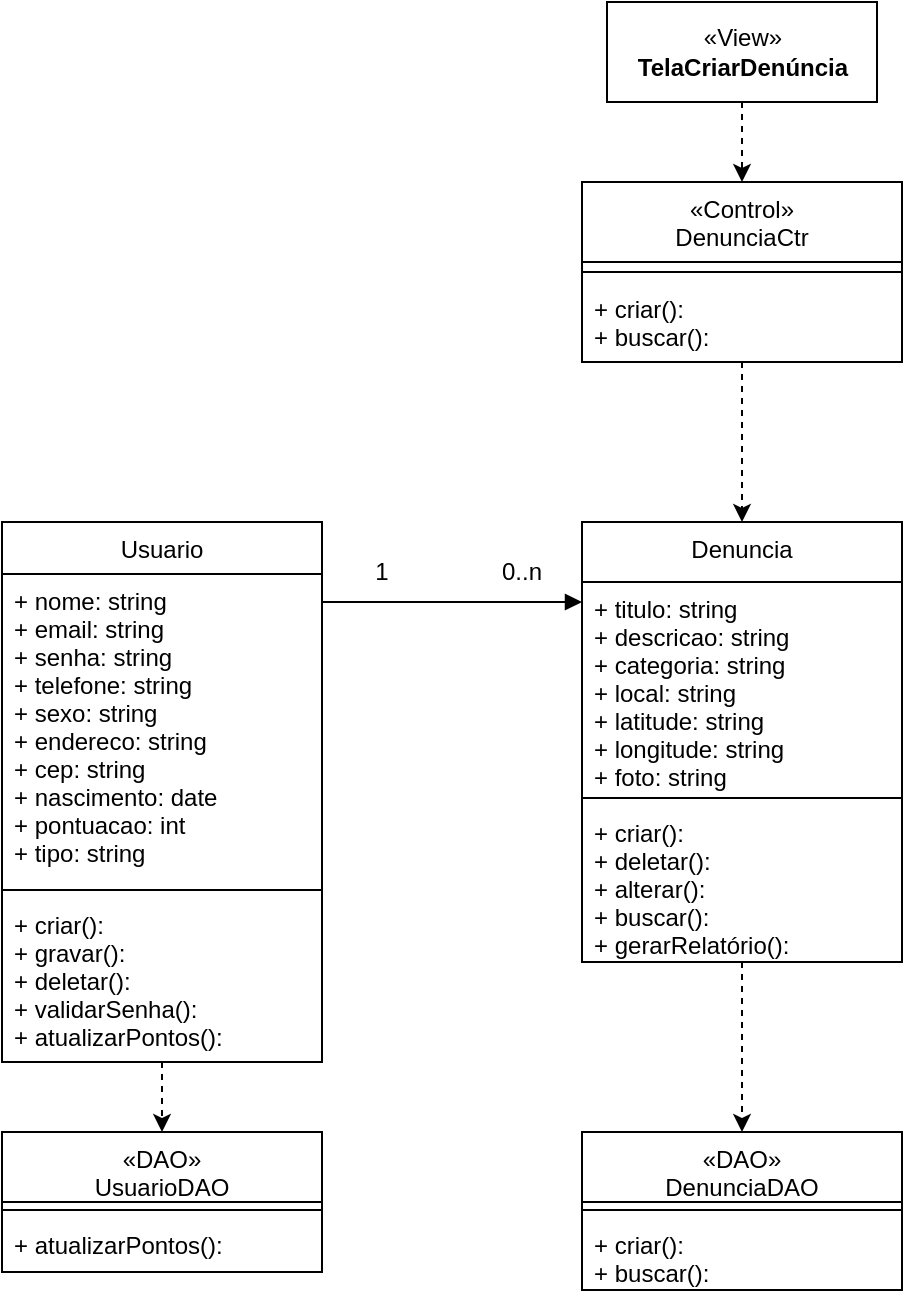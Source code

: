 <mxfile version="24.1.0" type="device">
  <diagram id="C5RBs43oDa-KdzZeNtuy" name="Page-1">
    <mxGraphModel dx="1434" dy="836" grid="1" gridSize="10" guides="1" tooltips="1" connect="1" arrows="1" fold="1" page="1" pageScale="1" pageWidth="827" pageHeight="1169" math="0" shadow="0">
      <root>
        <mxCell id="WIyWlLk6GJQsqaUBKTNV-0" />
        <mxCell id="WIyWlLk6GJQsqaUBKTNV-1" parent="WIyWlLk6GJQsqaUBKTNV-0" />
        <mxCell id="zkfFHV4jXpPFQw0GAbJ--13" value="Denuncia" style="swimlane;fontStyle=0;align=center;verticalAlign=top;childLayout=stackLayout;horizontal=1;startSize=30;horizontalStack=0;resizeParent=1;resizeLast=0;collapsible=1;marginBottom=0;rounded=0;shadow=0;strokeWidth=1;" parent="WIyWlLk6GJQsqaUBKTNV-1" vertex="1">
          <mxGeometry x="440" y="330" width="160" height="220" as="geometry">
            <mxRectangle x="340" y="380" width="170" height="26" as="alternateBounds" />
          </mxGeometry>
        </mxCell>
        <mxCell id="zkfFHV4jXpPFQw0GAbJ--1" value="+ titulo: string&#xa;+ descricao: string&#xa;+ categoria: string&#xa;+ local: string&#xa;+ latitude: string&#xa;+ longitude: string&#xa;+ foto: string&#xa;&#xa;&#xa;" style="text;align=left;verticalAlign=top;spacingLeft=4;spacingRight=4;overflow=hidden;rotatable=0;points=[[0,0.5],[1,0.5]];portConstraint=eastwest;" parent="zkfFHV4jXpPFQw0GAbJ--13" vertex="1">
          <mxGeometry y="30" width="160" height="104" as="geometry" />
        </mxCell>
        <mxCell id="zkfFHV4jXpPFQw0GAbJ--15" value="" style="line;html=1;strokeWidth=1;align=left;verticalAlign=middle;spacingTop=-1;spacingLeft=3;spacingRight=3;rotatable=0;labelPosition=right;points=[];portConstraint=eastwest;" parent="zkfFHV4jXpPFQw0GAbJ--13" vertex="1">
          <mxGeometry y="134" width="160" height="8" as="geometry" />
        </mxCell>
        <mxCell id="zkfFHV4jXpPFQw0GAbJ--24" value="+ criar(): &#xa;+ deletar(): &#xa;+ alterar():&#xa;+ buscar():&#xa;+ gerarRelatório(): " style="text;align=left;verticalAlign=top;spacingLeft=4;spacingRight=4;overflow=hidden;rotatable=0;points=[[0,0.5],[1,0.5]];portConstraint=eastwest;" parent="zkfFHV4jXpPFQw0GAbJ--13" vertex="1">
          <mxGeometry y="142" width="160" height="78" as="geometry" />
        </mxCell>
        <mxCell id="K4zwzbg_FfSTmaOKKm7T-9" style="edgeStyle=orthogonalEdgeStyle;rounded=0;orthogonalLoop=1;jettySize=auto;html=1;exitX=0.5;exitY=1;exitDx=0;exitDy=0;entryX=0.5;entryY=0;entryDx=0;entryDy=0;dashed=1;" parent="WIyWlLk6GJQsqaUBKTNV-1" source="L02XPanrjbVhIc1W2vfj-2" target="L02XPanrjbVhIc1W2vfj-6" edge="1">
          <mxGeometry relative="1" as="geometry" />
        </mxCell>
        <mxCell id="L02XPanrjbVhIc1W2vfj-2" value="Usuario" style="swimlane;fontStyle=0;align=center;verticalAlign=top;childLayout=stackLayout;horizontal=1;startSize=26;horizontalStack=0;resizeParent=1;resizeLast=0;collapsible=1;marginBottom=0;rounded=0;shadow=0;strokeWidth=1;" parent="WIyWlLk6GJQsqaUBKTNV-1" vertex="1">
          <mxGeometry x="150" y="330" width="160" height="270" as="geometry">
            <mxRectangle x="340" y="380" width="170" height="26" as="alternateBounds" />
          </mxGeometry>
        </mxCell>
        <mxCell id="L02XPanrjbVhIc1W2vfj-3" value="+ nome: string&#xa;+ email: string&#xa;+ senha: string&#xa;+ telefone: string&#xa;+ sexo: string&#xa;+ endereco: string&#xa;+ cep: string&#xa;+ nascimento: date&#xa;+ pontuacao: int&#xa;+ tipo: string " style="text;align=left;verticalAlign=top;spacingLeft=4;spacingRight=4;overflow=hidden;rotatable=0;points=[[0,0.5],[1,0.5]];portConstraint=eastwest;" parent="L02XPanrjbVhIc1W2vfj-2" vertex="1">
          <mxGeometry y="26" width="160" height="154" as="geometry" />
        </mxCell>
        <mxCell id="L02XPanrjbVhIc1W2vfj-4" value="" style="line;html=1;strokeWidth=1;align=left;verticalAlign=middle;spacingTop=-1;spacingLeft=3;spacingRight=3;rotatable=0;labelPosition=right;points=[];portConstraint=eastwest;" parent="L02XPanrjbVhIc1W2vfj-2" vertex="1">
          <mxGeometry y="180" width="160" height="8" as="geometry" />
        </mxCell>
        <mxCell id="L02XPanrjbVhIc1W2vfj-41" value="+ criar(): &#xa;+ gravar():&#xa;+ deletar(): &#xa;+ validarSenha():&#xa;+ atualizarPontos():" style="text;align=left;verticalAlign=top;spacingLeft=4;spacingRight=4;overflow=hidden;rotatable=0;points=[[0,0.5],[1,0.5]];portConstraint=eastwest;" parent="L02XPanrjbVhIc1W2vfj-2" vertex="1">
          <mxGeometry y="188" width="160" height="82" as="geometry" />
        </mxCell>
        <mxCell id="L02XPanrjbVhIc1W2vfj-6" value="«DAO»&#xa;UsuarioDAO&#xa;" style="swimlane;fontStyle=0;align=center;verticalAlign=top;childLayout=stackLayout;horizontal=1;startSize=35;horizontalStack=0;resizeParent=1;resizeLast=0;collapsible=1;marginBottom=0;rounded=0;shadow=0;strokeWidth=1;" parent="WIyWlLk6GJQsqaUBKTNV-1" vertex="1">
          <mxGeometry x="150" y="635" width="160" height="70" as="geometry">
            <mxRectangle x="340" y="380" width="170" height="26" as="alternateBounds" />
          </mxGeometry>
        </mxCell>
        <mxCell id="L02XPanrjbVhIc1W2vfj-8" value="" style="line;html=1;strokeWidth=1;align=left;verticalAlign=middle;spacingTop=-1;spacingLeft=3;spacingRight=3;rotatable=0;labelPosition=right;points=[];portConstraint=eastwest;" parent="L02XPanrjbVhIc1W2vfj-6" vertex="1">
          <mxGeometry y="35" width="160" height="8" as="geometry" />
        </mxCell>
        <mxCell id="xXKQo2chUO3BDXBdIpcK-14" value="+ atualizarPontos():" style="text;align=left;verticalAlign=top;spacingLeft=4;spacingRight=4;overflow=hidden;rotatable=0;points=[[0,0.5],[1,0.5]];portConstraint=eastwest;" parent="L02XPanrjbVhIc1W2vfj-6" vertex="1">
          <mxGeometry y="43" width="160" height="27" as="geometry" />
        </mxCell>
        <mxCell id="L02XPanrjbVhIc1W2vfj-28" style="edgeStyle=orthogonalEdgeStyle;rounded=0;orthogonalLoop=1;jettySize=auto;html=1;exitX=0.5;exitY=1;exitDx=0;exitDy=0;entryX=0.5;entryY=0;entryDx=0;entryDy=0;dashed=1;" parent="WIyWlLk6GJQsqaUBKTNV-1" source="zkfFHV4jXpPFQw0GAbJ--13" target="xXKQo2chUO3BDXBdIpcK-11" edge="1">
          <mxGeometry relative="1" as="geometry">
            <mxPoint x="520" y="635" as="targetPoint" />
          </mxGeometry>
        </mxCell>
        <mxCell id="L02XPanrjbVhIc1W2vfj-31" style="edgeStyle=orthogonalEdgeStyle;rounded=0;orthogonalLoop=1;jettySize=auto;html=1;entryX=0.5;entryY=0;entryDx=0;entryDy=0;dashed=1;" parent="WIyWlLk6GJQsqaUBKTNV-1" source="L02XPanrjbVhIc1W2vfj-29" target="L02XPanrjbVhIc1W2vfj-38" edge="1">
          <mxGeometry relative="1" as="geometry">
            <mxPoint x="590" y="135" as="targetPoint" />
          </mxGeometry>
        </mxCell>
        <mxCell id="L02XPanrjbVhIc1W2vfj-29" value="«View»&lt;br&gt;&lt;b&gt;TelaCriarDenúncia&lt;br&gt;&lt;/b&gt;" style="html=1;whiteSpace=wrap;" parent="WIyWlLk6GJQsqaUBKTNV-1" vertex="1">
          <mxGeometry x="452.5" y="70" width="135" height="50" as="geometry" />
        </mxCell>
        <mxCell id="L02XPanrjbVhIc1W2vfj-32" style="edgeStyle=orthogonalEdgeStyle;rounded=0;orthogonalLoop=1;jettySize=auto;html=1;exitX=0.5;exitY=1;exitDx=0;exitDy=0;entryX=0.5;entryY=0;entryDx=0;entryDy=0;dashed=1;" parent="WIyWlLk6GJQsqaUBKTNV-1" source="L02XPanrjbVhIc1W2vfj-38" target="zkfFHV4jXpPFQw0GAbJ--13" edge="1">
          <mxGeometry relative="1" as="geometry">
            <mxPoint x="562.5" y="160" as="sourcePoint" />
          </mxGeometry>
        </mxCell>
        <mxCell id="L02XPanrjbVhIc1W2vfj-38" value="«Control»&#xa;DenunciaCtr" style="swimlane;fontStyle=0;align=center;verticalAlign=top;childLayout=stackLayout;horizontal=1;startSize=40;horizontalStack=0;resizeParent=1;resizeLast=0;collapsible=1;marginBottom=0;rounded=0;shadow=0;strokeWidth=1;" parent="WIyWlLk6GJQsqaUBKTNV-1" vertex="1">
          <mxGeometry x="440" y="160" width="160" height="90" as="geometry">
            <mxRectangle x="340" y="380" width="170" height="26" as="alternateBounds" />
          </mxGeometry>
        </mxCell>
        <mxCell id="L02XPanrjbVhIc1W2vfj-39" value="" style="line;html=1;strokeWidth=1;align=left;verticalAlign=middle;spacingTop=-1;spacingLeft=3;spacingRight=3;rotatable=0;labelPosition=right;points=[];portConstraint=eastwest;" parent="L02XPanrjbVhIc1W2vfj-38" vertex="1">
          <mxGeometry y="40" width="160" height="10" as="geometry" />
        </mxCell>
        <mxCell id="xXKQo2chUO3BDXBdIpcK-4" value="+ criar():&#xa;+ buscar():" style="text;align=left;verticalAlign=top;spacingLeft=4;spacingRight=4;overflow=hidden;rotatable=0;points=[[0,0.5],[1,0.5]];portConstraint=eastwest;" parent="L02XPanrjbVhIc1W2vfj-38" vertex="1">
          <mxGeometry y="50" width="160" height="36" as="geometry" />
        </mxCell>
        <mxCell id="K4zwzbg_FfSTmaOKKm7T-0" value="1" style="text;html=1;align=center;verticalAlign=middle;whiteSpace=wrap;rounded=0;" parent="WIyWlLk6GJQsqaUBKTNV-1" vertex="1">
          <mxGeometry x="310" y="340" width="60" height="30" as="geometry" />
        </mxCell>
        <mxCell id="K4zwzbg_FfSTmaOKKm7T-1" value="0..n" style="text;html=1;align=center;verticalAlign=middle;whiteSpace=wrap;rounded=0;" parent="WIyWlLk6GJQsqaUBKTNV-1" vertex="1">
          <mxGeometry x="380" y="340" width="60" height="30" as="geometry" />
        </mxCell>
        <mxCell id="K4zwzbg_FfSTmaOKKm7T-13" value="" style="endArrow=block;endFill=1;html=1;edgeStyle=orthogonalEdgeStyle;align=left;verticalAlign=top;rounded=0;" parent="WIyWlLk6GJQsqaUBKTNV-1" edge="1">
          <mxGeometry x="-1" relative="1" as="geometry">
            <mxPoint x="310" y="370" as="sourcePoint" />
            <mxPoint x="440" y="370" as="targetPoint" />
          </mxGeometry>
        </mxCell>
        <mxCell id="xXKQo2chUO3BDXBdIpcK-11" value="«DAO»&#xa;DenunciaDAO&#xa;" style="swimlane;fontStyle=0;align=center;verticalAlign=top;childLayout=stackLayout;horizontal=1;startSize=35;horizontalStack=0;resizeParent=1;resizeLast=0;collapsible=1;marginBottom=0;rounded=0;shadow=0;strokeWidth=1;" parent="WIyWlLk6GJQsqaUBKTNV-1" vertex="1">
          <mxGeometry x="440" y="635" width="160" height="79" as="geometry">
            <mxRectangle x="340" y="380" width="170" height="26" as="alternateBounds" />
          </mxGeometry>
        </mxCell>
        <mxCell id="xXKQo2chUO3BDXBdIpcK-12" value="" style="line;html=1;strokeWidth=1;align=left;verticalAlign=middle;spacingTop=-1;spacingLeft=3;spacingRight=3;rotatable=0;labelPosition=right;points=[];portConstraint=eastwest;" parent="xXKQo2chUO3BDXBdIpcK-11" vertex="1">
          <mxGeometry y="35" width="160" height="8" as="geometry" />
        </mxCell>
        <mxCell id="xXKQo2chUO3BDXBdIpcK-13" value="+ criar():&#xa;+ buscar():" style="text;align=left;verticalAlign=top;spacingLeft=4;spacingRight=4;overflow=hidden;rotatable=0;points=[[0,0.5],[1,0.5]];portConstraint=eastwest;" parent="xXKQo2chUO3BDXBdIpcK-11" vertex="1">
          <mxGeometry y="43" width="160" height="36" as="geometry" />
        </mxCell>
      </root>
    </mxGraphModel>
  </diagram>
</mxfile>
